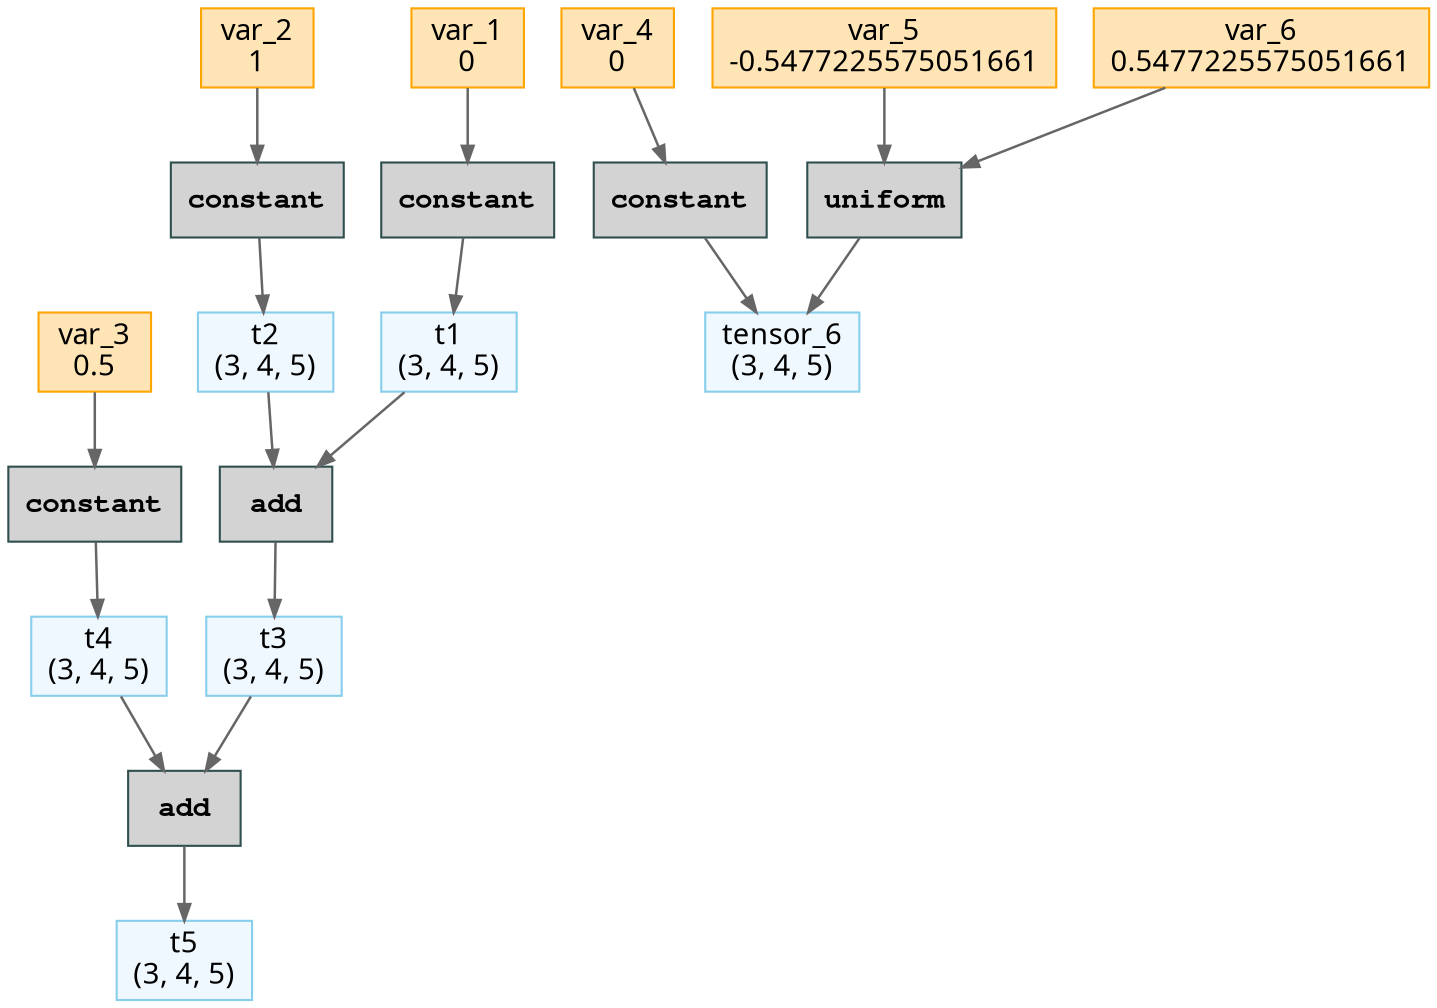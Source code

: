 // Computational Graph
digraph {
	rankdir=TB
	node [shape=record]
	133948203272704 [label="t1
(3, 4, 5)" color=skyblue fillcolor=aliceblue fontname="Sans-Serif" labeljust=l shape=box style=filled]
	133948203278224 [label=constant color=darkslategray fillcolor=lightgray fontname="Courier Bold" labeljust=l shape=box style=filled]
	133948203278464 [label="var_1
0" color=orange fillcolor=moccasin fontname="Sans-Serif" labeljust=l shape=box style=filled]
	133948204041264 [label="t2
(3, 4, 5)" color=skyblue fillcolor=aliceblue fontname="Sans-Serif" labeljust=l shape=box style=filled]
	133948204041120 [label=constant color=darkslategray fillcolor=lightgray fontname="Courier Bold" labeljust=l shape=box style=filled]
	133948204041216 [label="var_2
1" color=orange fillcolor=moccasin fontname="Sans-Serif" labeljust=l shape=box style=filled]
	133948204056528 [label=add color=darkslategray fillcolor=lightgray fontname="Courier Bold" labeljust=l shape=box style=filled]
	133948204056144 [label="t3
(3, 4, 5)" color=skyblue fillcolor=aliceblue fontname="Sans-Serif" labeljust=l shape=box style=filled]
	133948204055904 [label="t4
(3, 4, 5)" color=skyblue fillcolor=aliceblue fontname="Sans-Serif" labeljust=l shape=box style=filled]
	133948204055664 [label=constant color=darkslategray fillcolor=lightgray fontname="Courier Bold" labeljust=l shape=box style=filled]
	133948204055712 [label="var_3
0.5" color=orange fillcolor=moccasin fontname="Sans-Serif" labeljust=l shape=box style=filled]
	133948204055520 [label=add color=darkslategray fillcolor=lightgray fontname="Courier Bold" labeljust=l shape=box style=filled]
	133948204055424 [label="t5
(3, 4, 5)" color=skyblue fillcolor=aliceblue fontname="Sans-Serif" labeljust=l shape=box style=filled]
	133948204055136 [label="tensor_6
(3, 4, 5)" color=skyblue fillcolor=aliceblue fontname="Sans-Serif" labeljust=l shape=box style=filled]
	133948204054896 [label=constant color=darkslategray fillcolor=lightgray fontname="Courier Bold" labeljust=l shape=box style=filled]
	133948204054944 [label="var_4
0" color=orange fillcolor=moccasin fontname="Sans-Serif" labeljust=l shape=box style=filled]
	133948204055232 [label="var_5
-0.5477225575051661" color=orange fillcolor=moccasin fontname="Sans-Serif" labeljust=l shape=box style=filled]
	133948204054800 [label="var_6
0.5477225575051661" color=orange fillcolor=moccasin fontname="Sans-Serif" labeljust=l shape=box style=filled]
	133948204054704 [label=uniform color=darkslategray fillcolor=lightgray fontname="Courier Bold" labeljust=l shape=box style=filled]
	133948203278224 -> 133948203272704 [arrowsize=0.8 color=gray40 penwidth=1.2]
	133948203278464 -> 133948203278224 [arrowsize=0.8 color=gray40 penwidth=1.2]
	133948204041120 -> 133948204041264 [arrowsize=0.8 color=gray40 penwidth=1.2]
	133948204041216 -> 133948204041120 [arrowsize=0.8 color=gray40 penwidth=1.2]
	133948203272704 -> 133948204056528 [arrowsize=0.8 color=gray40 penwidth=1.2]
	133948204041264 -> 133948204056528 [arrowsize=0.8 color=gray40 penwidth=1.2]
	133948204056528 -> 133948204056144 [arrowsize=0.8 color=gray40 penwidth=1.2]
	133948204055664 -> 133948204055904 [arrowsize=0.8 color=gray40 penwidth=1.2]
	133948204055712 -> 133948204055664 [arrowsize=0.8 color=gray40 penwidth=1.2]
	133948204055904 -> 133948204055520 [arrowsize=0.8 color=gray40 penwidth=1.2]
	133948204056144 -> 133948204055520 [arrowsize=0.8 color=gray40 penwidth=1.2]
	133948204055520 -> 133948204055424 [arrowsize=0.8 color=gray40 penwidth=1.2]
	133948204054896 -> 133948204055136 [arrowsize=0.8 color=gray40 penwidth=1.2]
	133948204054704 -> 133948204055136 [arrowsize=0.8 color=gray40 penwidth=1.2]
	133948204054944 -> 133948204054896 [arrowsize=0.8 color=gray40 penwidth=1.2]
	133948204055232 -> 133948204054704 [arrowsize=0.8 color=gray40 penwidth=1.2]
	133948204054800 -> 133948204054704 [arrowsize=0.8 color=gray40 penwidth=1.2]
}
